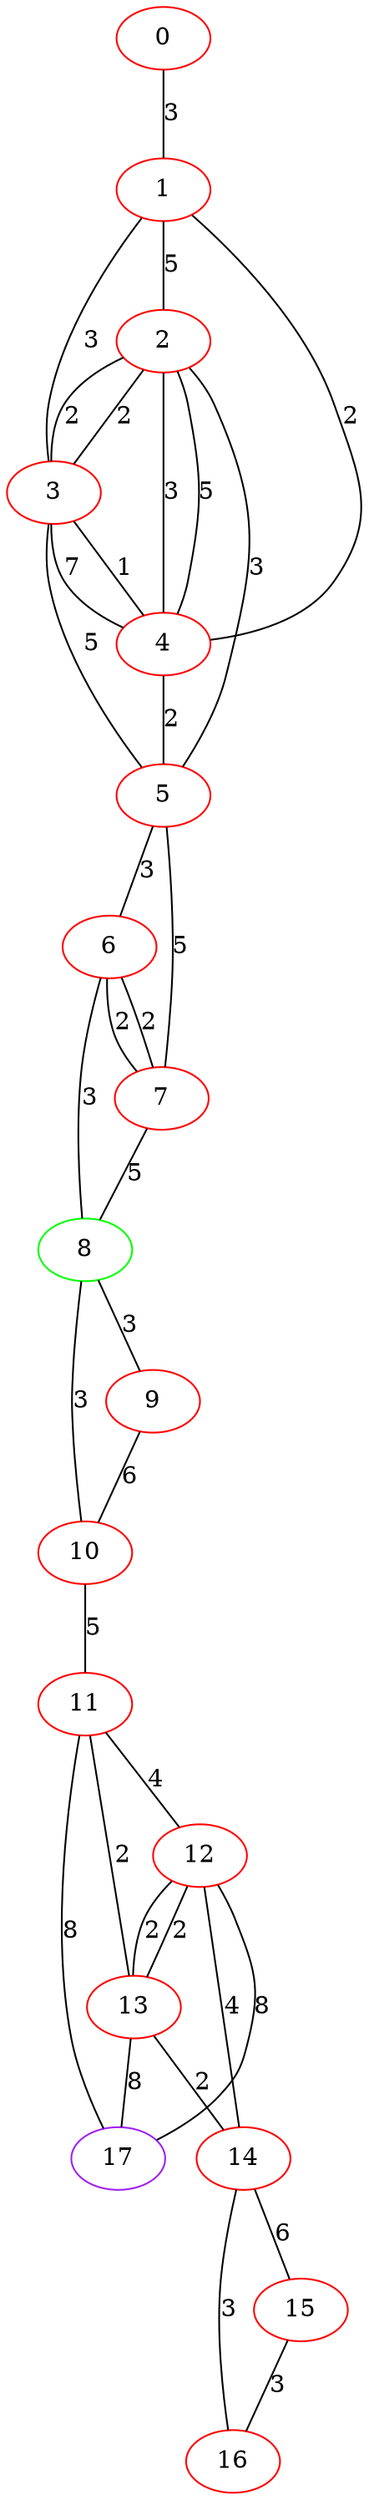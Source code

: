 graph "" {
0 [color=red, weight=1];
1 [color=red, weight=1];
2 [color=red, weight=1];
3 [color=red, weight=1];
4 [color=red, weight=1];
5 [color=red, weight=1];
6 [color=red, weight=1];
7 [color=red, weight=1];
8 [color=green, weight=2];
9 [color=red, weight=1];
10 [color=red, weight=1];
11 [color=red, weight=1];
12 [color=red, weight=1];
13 [color=red, weight=1];
14 [color=red, weight=1];
15 [color=red, weight=1];
16 [color=red, weight=1];
17 [color=purple, weight=4];
0 -- 1  [key=0, label=3];
1 -- 2  [key=0, label=5];
1 -- 3  [key=0, label=3];
1 -- 4  [key=0, label=2];
2 -- 3  [key=0, label=2];
2 -- 3  [key=1, label=2];
2 -- 4  [key=0, label=5];
2 -- 4  [key=1, label=3];
2 -- 5  [key=0, label=3];
3 -- 4  [key=0, label=7];
3 -- 4  [key=1, label=1];
3 -- 5  [key=0, label=5];
4 -- 5  [key=0, label=2];
5 -- 6  [key=0, label=3];
5 -- 7  [key=0, label=5];
6 -- 8  [key=0, label=3];
6 -- 7  [key=0, label=2];
6 -- 7  [key=1, label=2];
7 -- 8  [key=0, label=5];
8 -- 9  [key=0, label=3];
8 -- 10  [key=0, label=3];
9 -- 10  [key=0, label=6];
10 -- 11  [key=0, label=5];
11 -- 17  [key=0, label=8];
11 -- 12  [key=0, label=4];
11 -- 13  [key=0, label=2];
12 -- 17  [key=0, label=8];
12 -- 13  [key=0, label=2];
12 -- 13  [key=1, label=2];
12 -- 14  [key=0, label=4];
13 -- 17  [key=0, label=8];
13 -- 14  [key=0, label=2];
14 -- 16  [key=0, label=3];
14 -- 15  [key=0, label=6];
15 -- 16  [key=0, label=3];
}
